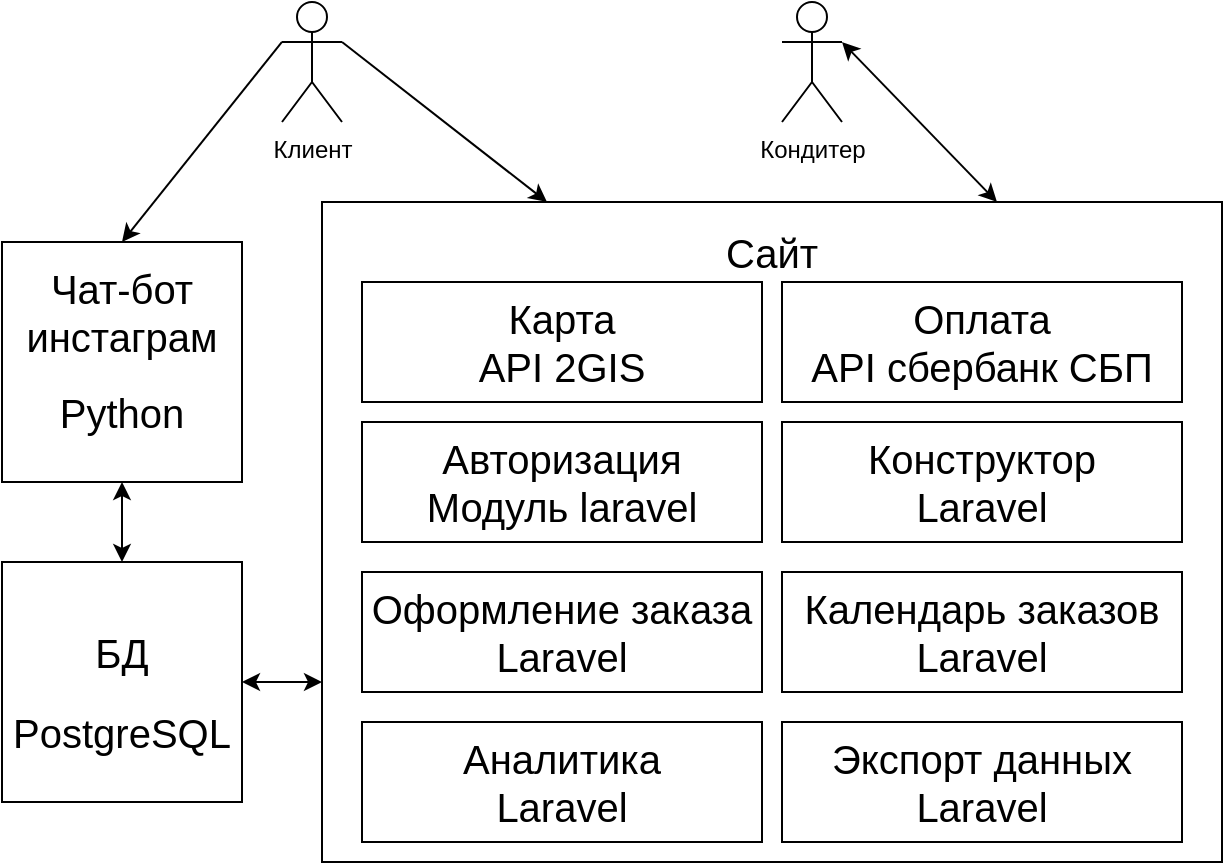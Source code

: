 <mxfile version="15.7.3" type="device"><diagram id="prtHgNgQTEPvFCAcTncT" name="Page-1"><mxGraphModel dx="1381" dy="1164" grid="1" gridSize="10" guides="1" tooltips="1" connect="1" arrows="1" fold="1" page="0" pageScale="1" pageWidth="827" pageHeight="1169" background="none" math="0" shadow="0"><root><mxCell id="0"/><mxCell id="1" parent="0"/><mxCell id="OzKMc7oKKALoQNq1TgOh-1" value="" style="rounded=0;whiteSpace=wrap;html=1;" parent="1" vertex="1"><mxGeometry x="480" y="-80" width="450" height="330" as="geometry"/></mxCell><mxCell id="OzKMc7oKKALoQNq1TgOh-4" value="Сайт" style="text;html=1;strokeColor=none;fillColor=none;align=center;verticalAlign=middle;whiteSpace=wrap;rounded=0;fontSize=20;" parent="1" vertex="1"><mxGeometry x="675" y="-70" width="60" height="30" as="geometry"/></mxCell><mxCell id="OzKMc7oKKALoQNq1TgOh-6" value="" style="rounded=0;whiteSpace=wrap;html=1;" parent="1" vertex="1"><mxGeometry x="320" y="-60" width="120" height="120" as="geometry"/></mxCell><mxCell id="OzKMc7oKKALoQNq1TgOh-7" value="Чат-бот инстаграм" style="text;html=1;strokeColor=none;fillColor=none;align=center;verticalAlign=middle;whiteSpace=wrap;rounded=0;fontSize=20;" parent="1" vertex="1"><mxGeometry x="350" y="-40" width="60" height="30" as="geometry"/></mxCell><mxCell id="OzKMc7oKKALoQNq1TgOh-11" value="" style="rounded=0;whiteSpace=wrap;html=1;" parent="1" vertex="1"><mxGeometry x="320" y="100" width="120" height="120" as="geometry"/></mxCell><mxCell id="OzKMc7oKKALoQNq1TgOh-12" value="БД" style="text;html=1;strokeColor=none;fillColor=none;align=center;verticalAlign=middle;whiteSpace=wrap;rounded=0;fontSize=20;" parent="1" vertex="1"><mxGeometry x="350" y="130" width="60" height="30" as="geometry"/></mxCell><mxCell id="OzKMc7oKKALoQNq1TgOh-20" value="" style="endArrow=classic;startArrow=classic;html=1;rounded=0;fontSize=20;entryX=0.5;entryY=1;entryDx=0;entryDy=0;exitX=0.5;exitY=0;exitDx=0;exitDy=0;" parent="1" source="OzKMc7oKKALoQNq1TgOh-11" target="OzKMc7oKKALoQNq1TgOh-6" edge="1"><mxGeometry width="50" height="50" relative="1" as="geometry"><mxPoint x="250" y="140" as="sourcePoint"/><mxPoint x="300" y="90" as="targetPoint"/></mxGeometry></mxCell><mxCell id="OzKMc7oKKALoQNq1TgOh-21" value="" style="endArrow=classic;startArrow=classic;html=1;rounded=0;fontSize=20;exitX=1;exitY=0.5;exitDx=0;exitDy=0;" parent="1" source="OzKMc7oKKALoQNq1TgOh-11" edge="1"><mxGeometry width="50" height="50" relative="1" as="geometry"><mxPoint x="520" y="250" as="sourcePoint"/><mxPoint x="480" y="160" as="targetPoint"/></mxGeometry></mxCell><mxCell id="OzKMc7oKKALoQNq1TgOh-22" value="PostgreSQL" style="text;html=1;strokeColor=none;fillColor=none;align=center;verticalAlign=middle;whiteSpace=wrap;rounded=0;fontSize=20;" parent="1" vertex="1"><mxGeometry x="350" y="170" width="60" height="30" as="geometry"/></mxCell><mxCell id="OzKMc7oKKALoQNq1TgOh-25" value="Python" style="text;html=1;strokeColor=none;fillColor=none;align=center;verticalAlign=middle;whiteSpace=wrap;rounded=0;fontSize=20;" parent="1" vertex="1"><mxGeometry x="350" y="10" width="60" height="30" as="geometry"/></mxCell><mxCell id="OzKMc7oKKALoQNq1TgOh-33" value="Оформление заказа&lt;br&gt;Laravel" style="rounded=0;whiteSpace=wrap;html=1;labelBackgroundColor=default;fontSize=20;" parent="1" vertex="1"><mxGeometry x="500" y="105" width="200" height="60" as="geometry"/></mxCell><mxCell id="OzKMc7oKKALoQNq1TgOh-35" value="Оплата&lt;br&gt;API сбербанк СБП" style="rounded=0;whiteSpace=wrap;html=1;fontSize=20;labelBackgroundColor=default;" parent="1" vertex="1"><mxGeometry x="710" y="-40" width="200" height="60" as="geometry"/></mxCell><mxCell id="OzKMc7oKKALoQNq1TgOh-36" value="Карта&lt;br&gt;API 2GIS" style="rounded=0;whiteSpace=wrap;html=1;labelBackgroundColor=default;fontSize=20;" parent="1" vertex="1"><mxGeometry x="500" y="-40" width="200" height="60" as="geometry"/></mxCell><mxCell id="OzKMc7oKKALoQNq1TgOh-37" value="Авторизация&lt;br&gt;Модуль laravel" style="rounded=0;whiteSpace=wrap;html=1;fontSize=20;" parent="1" vertex="1"><mxGeometry x="500" y="30" width="200" height="60" as="geometry"/></mxCell><mxCell id="OzKMc7oKKALoQNq1TgOh-38" value="Конструктор&lt;br&gt;Laravel" style="rounded=0;whiteSpace=wrap;html=1;labelBackgroundColor=default;fontSize=20;" parent="1" vertex="1"><mxGeometry x="710" y="30" width="200" height="60" as="geometry"/></mxCell><mxCell id="OzKMc7oKKALoQNq1TgOh-39" value="Календарь заказов&lt;br&gt;Laravel" style="rounded=0;whiteSpace=wrap;html=1;labelBackgroundColor=default;fontSize=20;" parent="1" vertex="1"><mxGeometry x="710" y="105" width="200" height="60" as="geometry"/></mxCell><mxCell id="OzKMc7oKKALoQNq1TgOh-40" value="Аналитика&lt;br&gt;Laravel" style="rounded=0;whiteSpace=wrap;html=1;labelBackgroundColor=default;fontSize=20;" parent="1" vertex="1"><mxGeometry x="500" y="180" width="200" height="60" as="geometry"/></mxCell><mxCell id="OzKMc7oKKALoQNq1TgOh-42" value="Экспорт данных&lt;br&gt;Laravel" style="rounded=0;whiteSpace=wrap;html=1;labelBackgroundColor=default;fontSize=20;" parent="1" vertex="1"><mxGeometry x="710" y="180" width="200" height="60" as="geometry"/></mxCell><mxCell id="zpvmsSlUkRs2w1OqstmG-1" value="Клиент" style="shape=umlActor;verticalLabelPosition=bottom;verticalAlign=top;html=1;outlineConnect=0;" vertex="1" parent="1"><mxGeometry x="460" y="-180" width="30" height="60" as="geometry"/></mxCell><mxCell id="zpvmsSlUkRs2w1OqstmG-2" value="" style="endArrow=classic;html=1;rounded=0;exitX=0;exitY=0.333;exitDx=0;exitDy=0;exitPerimeter=0;entryX=0.5;entryY=0;entryDx=0;entryDy=0;" edge="1" parent="1" source="zpvmsSlUkRs2w1OqstmG-1" target="OzKMc7oKKALoQNq1TgOh-6"><mxGeometry width="50" height="50" relative="1" as="geometry"><mxPoint x="220" y="170" as="sourcePoint"/><mxPoint x="270" y="120" as="targetPoint"/></mxGeometry></mxCell><mxCell id="zpvmsSlUkRs2w1OqstmG-3" value="" style="endArrow=classic;html=1;rounded=0;exitX=1;exitY=0.333;exitDx=0;exitDy=0;exitPerimeter=0;entryX=0.25;entryY=0;entryDx=0;entryDy=0;" edge="1" parent="1" source="zpvmsSlUkRs2w1OqstmG-1" target="OzKMc7oKKALoQNq1TgOh-1"><mxGeometry width="50" height="50" relative="1" as="geometry"><mxPoint x="670" y="-140" as="sourcePoint"/><mxPoint x="720" y="-190" as="targetPoint"/></mxGeometry></mxCell><mxCell id="zpvmsSlUkRs2w1OqstmG-4" value="Кондитер" style="shape=umlActor;verticalLabelPosition=bottom;verticalAlign=top;html=1;outlineConnect=0;" vertex="1" parent="1"><mxGeometry x="710" y="-180" width="30" height="60" as="geometry"/></mxCell><mxCell id="zpvmsSlUkRs2w1OqstmG-8" value="" style="endArrow=classic;startArrow=classic;html=1;rounded=0;entryX=1;entryY=0.333;entryDx=0;entryDy=0;entryPerimeter=0;exitX=0.75;exitY=0;exitDx=0;exitDy=0;" edge="1" parent="1" source="OzKMc7oKKALoQNq1TgOh-1" target="zpvmsSlUkRs2w1OqstmG-4"><mxGeometry width="50" height="50" relative="1" as="geometry"><mxPoint x="800" y="-120" as="sourcePoint"/><mxPoint x="850" y="-170" as="targetPoint"/><Array as="points"/></mxGeometry></mxCell></root></mxGraphModel></diagram></mxfile>